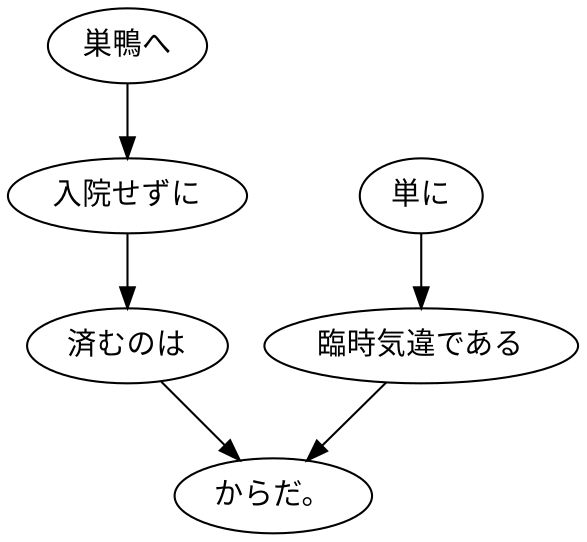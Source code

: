 digraph graph4887 {
	node0 [label="巣鴨へ"];
	node1 [label="入院せずに"];
	node2 [label="済むのは"];
	node3 [label="単に"];
	node4 [label="臨時気違である"];
	node5 [label="からだ。"];
	node0 -> node1;
	node1 -> node2;
	node2 -> node5;
	node3 -> node4;
	node4 -> node5;
}
